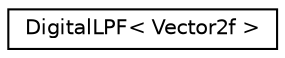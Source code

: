 digraph "Graphical Class Hierarchy"
{
 // INTERACTIVE_SVG=YES
  edge [fontname="Helvetica",fontsize="10",labelfontname="Helvetica",labelfontsize="10"];
  node [fontname="Helvetica",fontsize="10",shape=record];
  rankdir="LR";
  Node1 [label="DigitalLPF\< Vector2f \>",height=0.2,width=0.4,color="black", fillcolor="white", style="filled",URL="$classDigitalLPF.html"];
}
